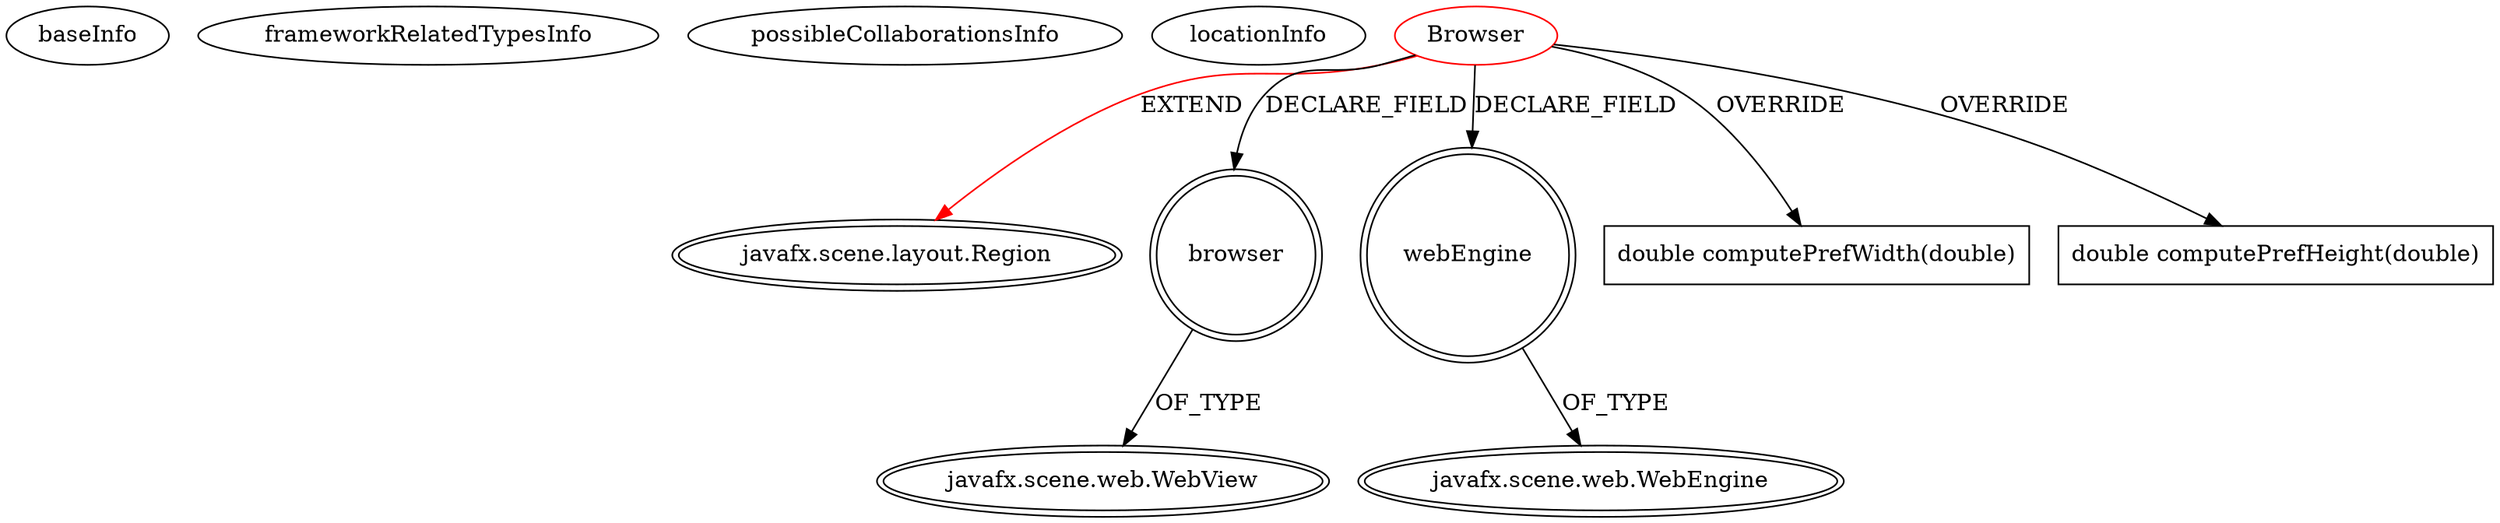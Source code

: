 digraph {
baseInfo[graphId=1604,category="extension_graph",isAnonymous=false,possibleRelation=false]
frameworkRelatedTypesInfo[0="javafx.scene.layout.Region"]
possibleCollaborationsInfo[]
locationInfo[projectName="Williamgood-CST517-VR",filePath="/Williamgood-CST517-VR/CST517-VR-master/src/Browser.java",contextSignature="Browser",graphId="1604"]
0[label="Browser",vertexType="ROOT_CLIENT_CLASS_DECLARATION",isFrameworkType=false,color=red]
1[label="javafx.scene.layout.Region",vertexType="FRAMEWORK_CLASS_TYPE",isFrameworkType=true,peripheries=2]
2[label="browser",vertexType="FIELD_DECLARATION",isFrameworkType=true,peripheries=2,shape=circle]
3[label="javafx.scene.web.WebView",vertexType="FRAMEWORK_CLASS_TYPE",isFrameworkType=true,peripheries=2]
4[label="webEngine",vertexType="FIELD_DECLARATION",isFrameworkType=true,peripheries=2,shape=circle]
5[label="javafx.scene.web.WebEngine",vertexType="FRAMEWORK_CLASS_TYPE",isFrameworkType=true,peripheries=2]
6[label="double computePrefWidth(double)",vertexType="OVERRIDING_METHOD_DECLARATION",isFrameworkType=false,shape=box]
7[label="double computePrefHeight(double)",vertexType="OVERRIDING_METHOD_DECLARATION",isFrameworkType=false,shape=box]
0->1[label="EXTEND",color=red]
0->2[label="DECLARE_FIELD"]
2->3[label="OF_TYPE"]
0->4[label="DECLARE_FIELD"]
4->5[label="OF_TYPE"]
0->6[label="OVERRIDE"]
0->7[label="OVERRIDE"]
}
